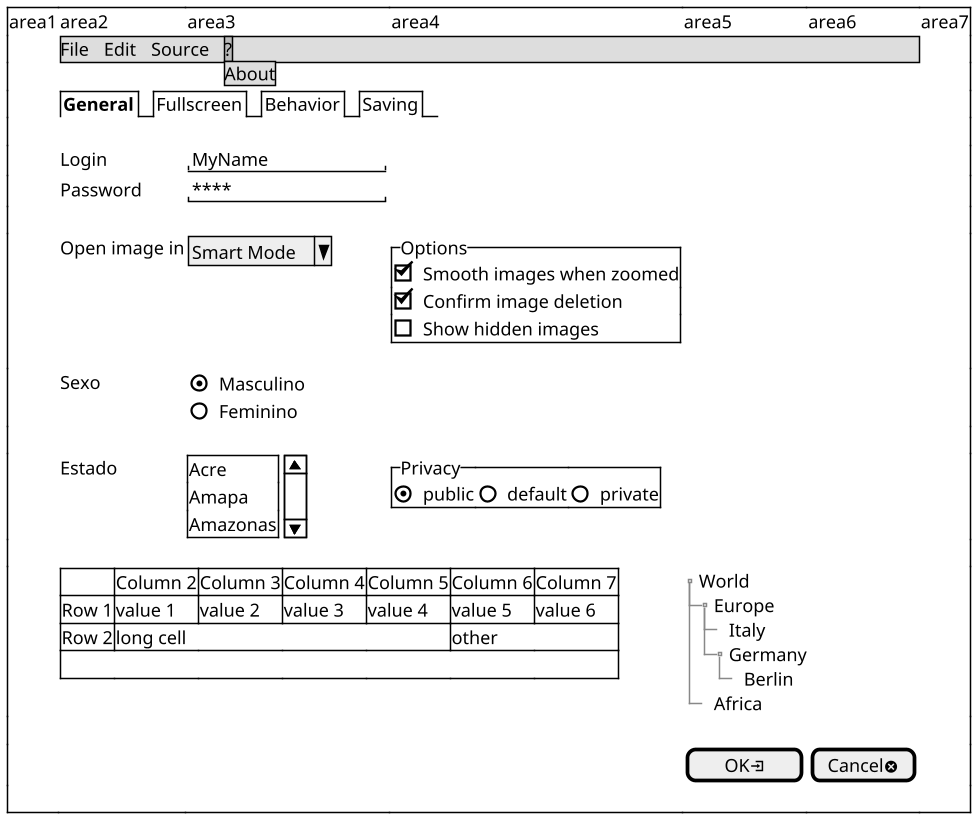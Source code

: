 @startsalt
'skinparam BackgroundColor lightblue
scale 1.5
{+
    |area1|area2|area3|area4|area5|area6|area7
    |.|{* File | Edit | Source | ?
    '  File | New | Open File | - | Close | Close All | - | Exit
      ? | About}|*|*|*|*
    |.
    |.|{/ <b>General | Fullscreen | Behavior | Saving }|*|*|*|*
    |.
    |.|Login    |"MyName          "|.
    |.|Password |"****            "|.
    |.
    |.|Open image in|{| ^Smart Mode^ }|{^Options
                                        [X] Smooth images when zoomed
                                        [X] Confirm image deletion
                                        [ ] Show hidden images
                                       }
    |.|Sexo|{(X) Masculino
             () Feminino}
    |.
    |.|Estado|{SI 
                Acre
                Amapa
                Amazonas
              }|{^Privacy | (X) public | () default | () private} |*|*
    |.
    |.|{#
        .     | Column 2  | Column 3 | Column 4 | Column 5 | Column 6 | Column 7 
        Row 1 | value 1   | value 2  | value 3  | value 4  | value 5  | value 6
        Row 2 | long cell | *        | *        | *        | other    | *
        .     | *         | *        | *        | *        | *        | *
       }|*|*|{T
              + World
              ++ Europe
              +++ Italy
              +++ Germany
              ++++ Berlin
              ++ Africa
             }|*
    |.
    |.|.|.|.|[  OK<&account-login>   ]|[Cancel<&circle-x>]
    |.
}
@endsalt
